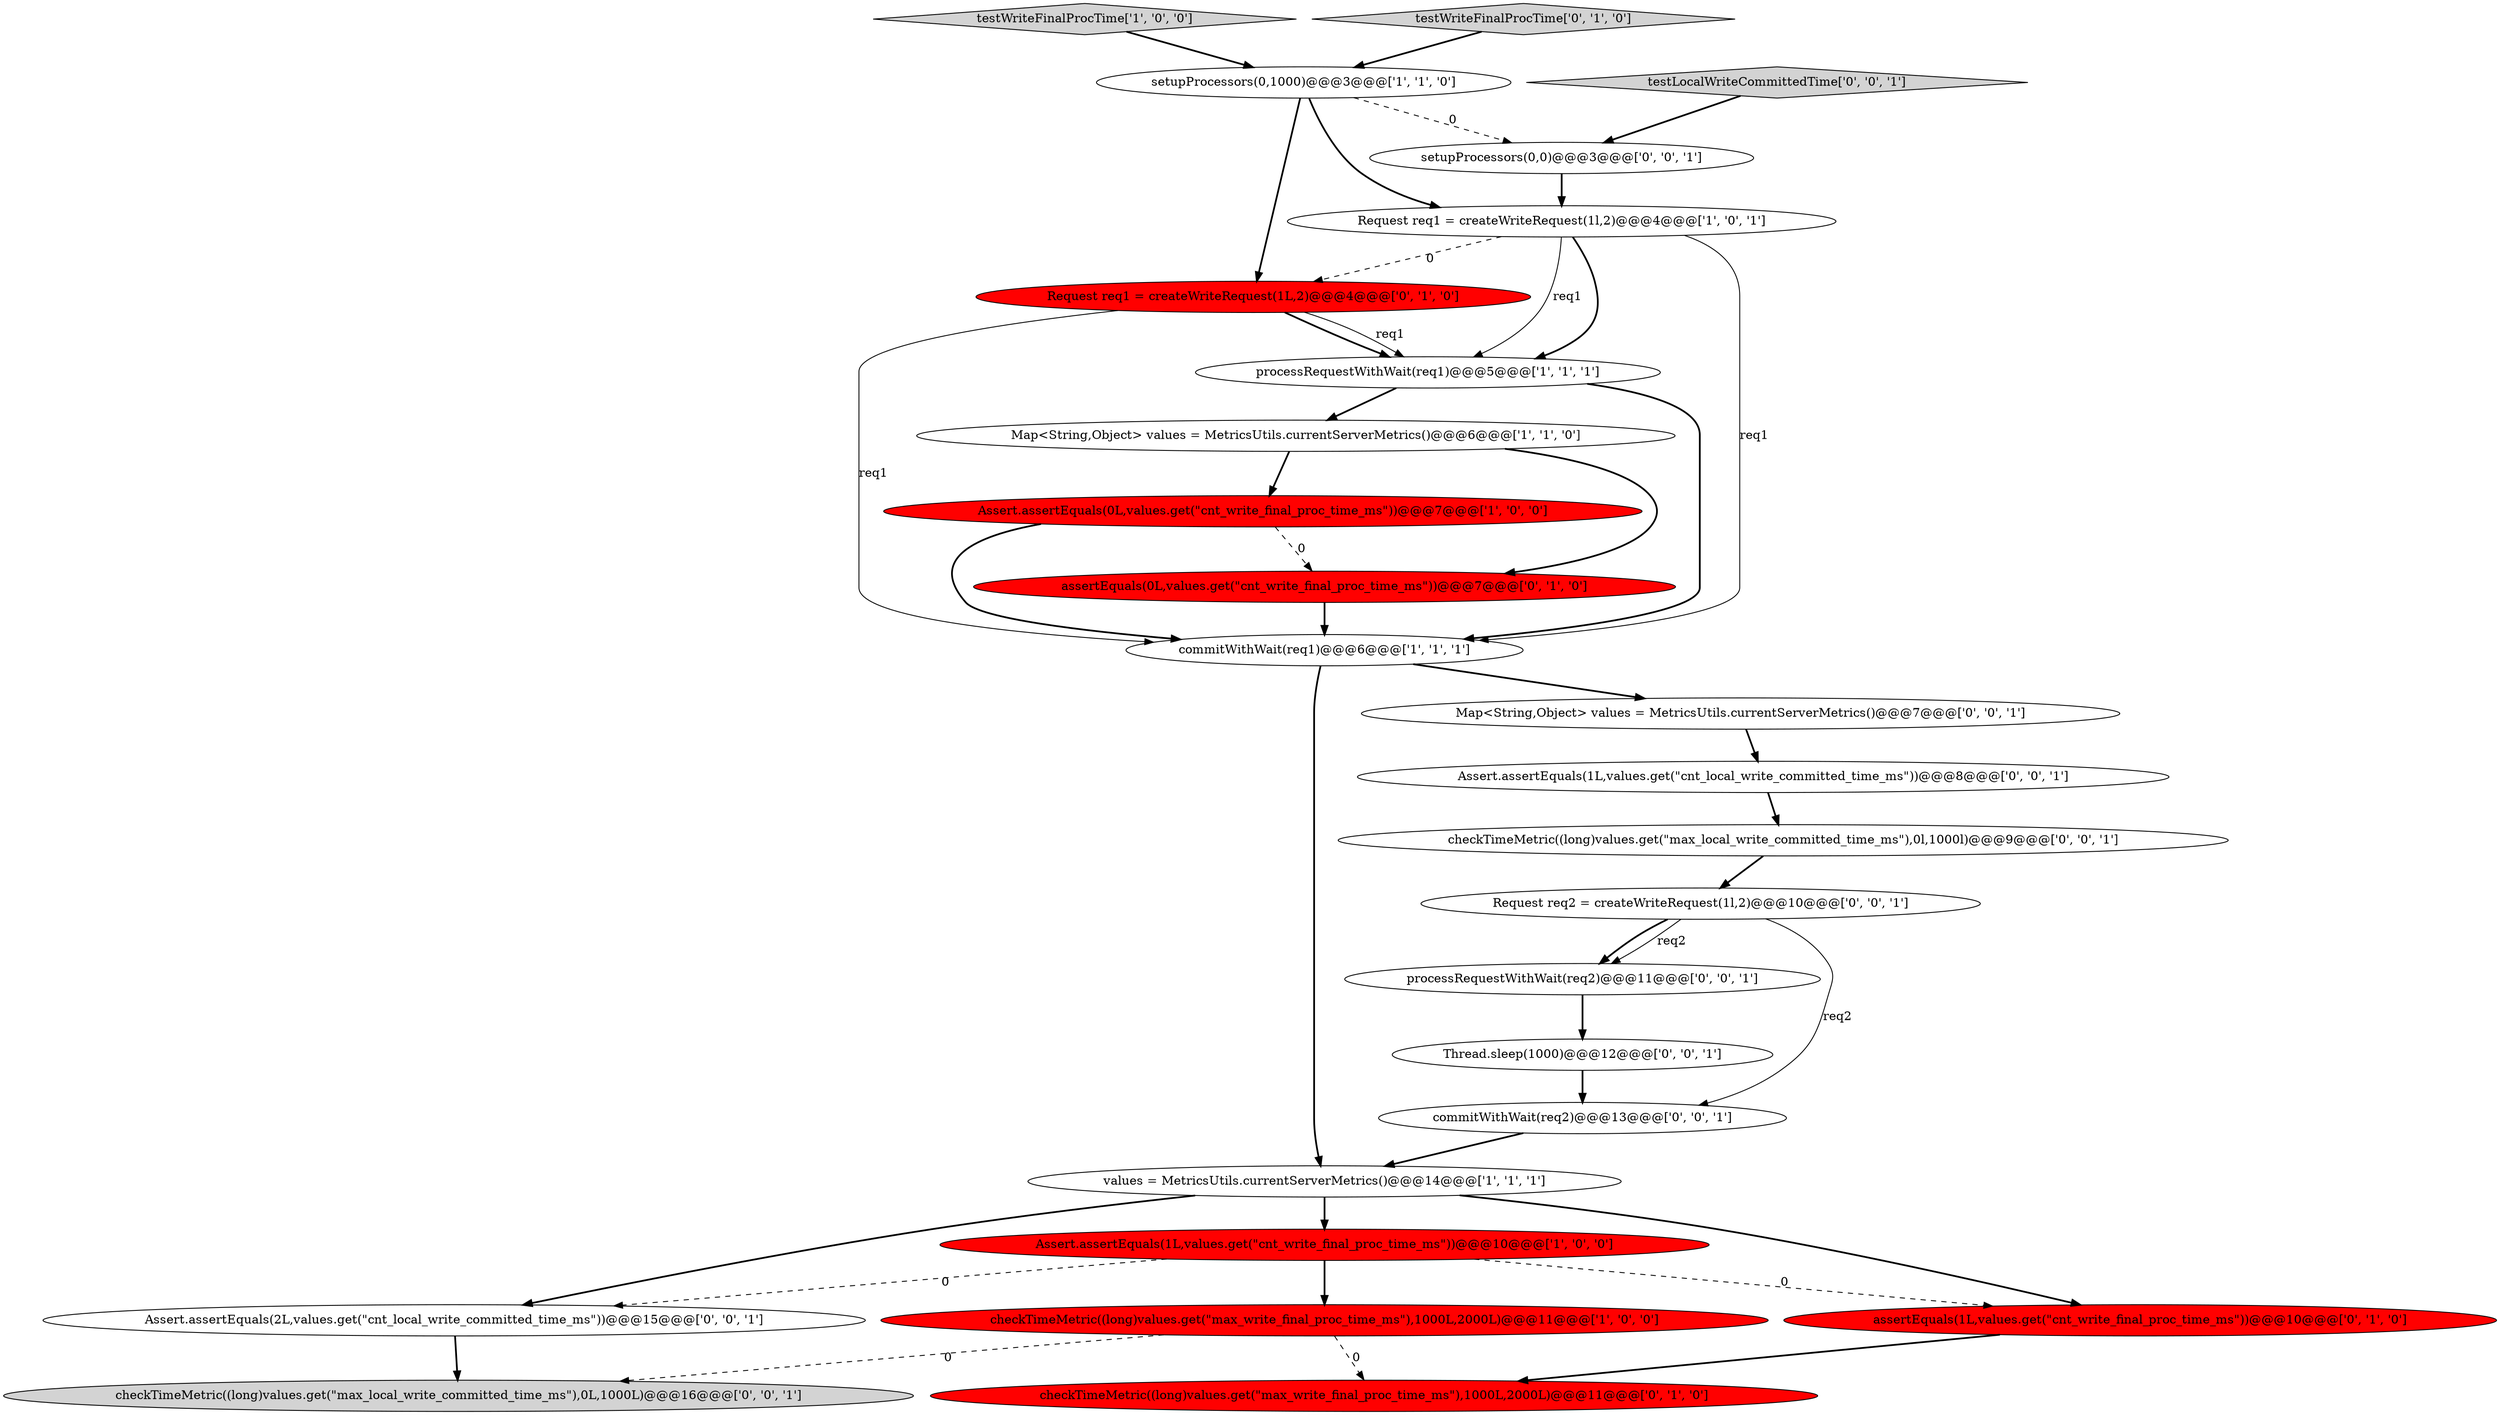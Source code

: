 digraph {
25 [style = filled, label = "Thread.sleep(1000)@@@12@@@['0', '0', '1']", fillcolor = white, shape = ellipse image = "AAA0AAABBB3BBB"];
6 [style = filled, label = "Map<String,Object> values = MetricsUtils.currentServerMetrics()@@@6@@@['1', '1', '0']", fillcolor = white, shape = ellipse image = "AAA0AAABBB1BBB"];
0 [style = filled, label = "values = MetricsUtils.currentServerMetrics()@@@14@@@['1', '1', '1']", fillcolor = white, shape = ellipse image = "AAA0AAABBB1BBB"];
8 [style = filled, label = "commitWithWait(req1)@@@6@@@['1', '1', '1']", fillcolor = white, shape = ellipse image = "AAA0AAABBB1BBB"];
13 [style = filled, label = "assertEquals(0L,values.get(\"cnt_write_final_proc_time_ms\"))@@@7@@@['0', '1', '0']", fillcolor = red, shape = ellipse image = "AAA1AAABBB2BBB"];
18 [style = filled, label = "processRequestWithWait(req2)@@@11@@@['0', '0', '1']", fillcolor = white, shape = ellipse image = "AAA0AAABBB3BBB"];
12 [style = filled, label = "checkTimeMetric((long)values.get(\"max_write_final_proc_time_ms\"),1000L,2000L)@@@11@@@['0', '1', '0']", fillcolor = red, shape = ellipse image = "AAA1AAABBB2BBB"];
22 [style = filled, label = "setupProcessors(0,0)@@@3@@@['0', '0', '1']", fillcolor = white, shape = ellipse image = "AAA0AAABBB3BBB"];
23 [style = filled, label = "checkTimeMetric((long)values.get(\"max_local_write_committed_time_ms\"),0L,1000L)@@@16@@@['0', '0', '1']", fillcolor = lightgray, shape = ellipse image = "AAA0AAABBB3BBB"];
11 [style = filled, label = "Request req1 = createWriteRequest(1L,2)@@@4@@@['0', '1', '0']", fillcolor = red, shape = ellipse image = "AAA1AAABBB2BBB"];
4 [style = filled, label = "testWriteFinalProcTime['1', '0', '0']", fillcolor = lightgray, shape = diamond image = "AAA0AAABBB1BBB"];
20 [style = filled, label = "Assert.assertEquals(2L,values.get(\"cnt_local_write_committed_time_ms\"))@@@15@@@['0', '0', '1']", fillcolor = white, shape = ellipse image = "AAA0AAABBB3BBB"];
17 [style = filled, label = "checkTimeMetric((long)values.get(\"max_local_write_committed_time_ms\"),0l,1000l)@@@9@@@['0', '0', '1']", fillcolor = white, shape = ellipse image = "AAA0AAABBB3BBB"];
19 [style = filled, label = "Assert.assertEquals(1L,values.get(\"cnt_local_write_committed_time_ms\"))@@@8@@@['0', '0', '1']", fillcolor = white, shape = ellipse image = "AAA0AAABBB3BBB"];
24 [style = filled, label = "commitWithWait(req2)@@@13@@@['0', '0', '1']", fillcolor = white, shape = ellipse image = "AAA0AAABBB3BBB"];
3 [style = filled, label = "checkTimeMetric((long)values.get(\"max_write_final_proc_time_ms\"),1000L,2000L)@@@11@@@['1', '0', '0']", fillcolor = red, shape = ellipse image = "AAA1AAABBB1BBB"];
5 [style = filled, label = "Assert.assertEquals(0L,values.get(\"cnt_write_final_proc_time_ms\"))@@@7@@@['1', '0', '0']", fillcolor = red, shape = ellipse image = "AAA1AAABBB1BBB"];
16 [style = filled, label = "testLocalWriteCommittedTime['0', '0', '1']", fillcolor = lightgray, shape = diamond image = "AAA0AAABBB3BBB"];
14 [style = filled, label = "assertEquals(1L,values.get(\"cnt_write_final_proc_time_ms\"))@@@10@@@['0', '1', '0']", fillcolor = red, shape = ellipse image = "AAA1AAABBB2BBB"];
7 [style = filled, label = "setupProcessors(0,1000)@@@3@@@['1', '1', '0']", fillcolor = white, shape = ellipse image = "AAA0AAABBB1BBB"];
10 [style = filled, label = "testWriteFinalProcTime['0', '1', '0']", fillcolor = lightgray, shape = diamond image = "AAA0AAABBB2BBB"];
9 [style = filled, label = "processRequestWithWait(req1)@@@5@@@['1', '1', '1']", fillcolor = white, shape = ellipse image = "AAA0AAABBB1BBB"];
1 [style = filled, label = "Request req1 = createWriteRequest(1l,2)@@@4@@@['1', '0', '1']", fillcolor = white, shape = ellipse image = "AAA0AAABBB1BBB"];
15 [style = filled, label = "Map<String,Object> values = MetricsUtils.currentServerMetrics()@@@7@@@['0', '0', '1']", fillcolor = white, shape = ellipse image = "AAA0AAABBB3BBB"];
2 [style = filled, label = "Assert.assertEquals(1L,values.get(\"cnt_write_final_proc_time_ms\"))@@@10@@@['1', '0', '0']", fillcolor = red, shape = ellipse image = "AAA1AAABBB1BBB"];
21 [style = filled, label = "Request req2 = createWriteRequest(1l,2)@@@10@@@['0', '0', '1']", fillcolor = white, shape = ellipse image = "AAA0AAABBB3BBB"];
5->13 [style = dashed, label="0"];
5->8 [style = bold, label=""];
7->11 [style = bold, label=""];
7->1 [style = bold, label=""];
1->8 [style = solid, label="req1"];
8->15 [style = bold, label=""];
2->20 [style = dashed, label="0"];
24->0 [style = bold, label=""];
2->3 [style = bold, label=""];
11->8 [style = solid, label="req1"];
0->2 [style = bold, label=""];
19->17 [style = bold, label=""];
15->19 [style = bold, label=""];
11->9 [style = bold, label=""];
9->8 [style = bold, label=""];
16->22 [style = bold, label=""];
10->7 [style = bold, label=""];
21->18 [style = bold, label=""];
4->7 [style = bold, label=""];
1->9 [style = bold, label=""];
9->6 [style = bold, label=""];
8->0 [style = bold, label=""];
3->23 [style = dashed, label="0"];
25->24 [style = bold, label=""];
6->5 [style = bold, label=""];
0->14 [style = bold, label=""];
3->12 [style = dashed, label="0"];
20->23 [style = bold, label=""];
2->14 [style = dashed, label="0"];
1->11 [style = dashed, label="0"];
6->13 [style = bold, label=""];
14->12 [style = bold, label=""];
11->9 [style = solid, label="req1"];
18->25 [style = bold, label=""];
21->18 [style = solid, label="req2"];
1->9 [style = solid, label="req1"];
0->20 [style = bold, label=""];
21->24 [style = solid, label="req2"];
22->1 [style = bold, label=""];
13->8 [style = bold, label=""];
17->21 [style = bold, label=""];
7->22 [style = dashed, label="0"];
}
